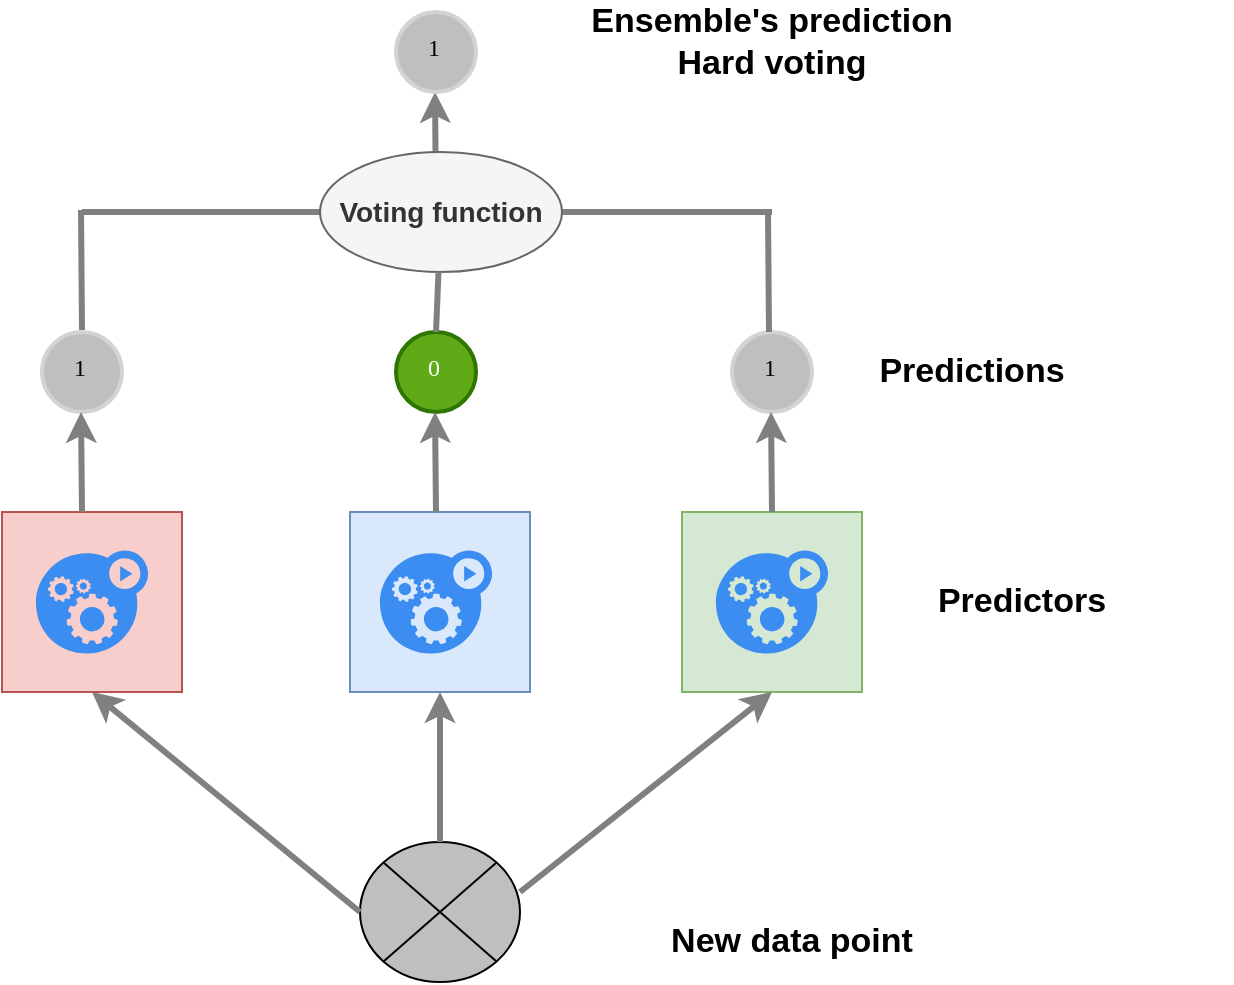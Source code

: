 <mxfile version="20.0.4" type="github">
  <diagram id="omt0cberr9jJtDYbEdg4" name="Page-1">
    <mxGraphModel dx="1209" dy="749" grid="1" gridSize="10" guides="1" tooltips="1" connect="1" arrows="1" fold="1" page="1" pageScale="1" pageWidth="850" pageHeight="1100" math="0" shadow="0">
      <root>
        <mxCell id="0" />
        <mxCell id="1" parent="0" />
        <mxCell id="W479gTMoT60DaLLZqEUJ-1" value="" style="shape=sumEllipse;perimeter=ellipsePerimeter;whiteSpace=wrap;html=1;backgroundOutline=1;fillColor=#BFBFBF;" vertex="1" parent="1">
          <mxGeometry x="339" y="515" width="80" height="70" as="geometry" />
        </mxCell>
        <mxCell id="W479gTMoT60DaLLZqEUJ-2" value="" style="whiteSpace=wrap;html=1;aspect=fixed;fillColor=#f8cecc;strokeColor=#b85450;" vertex="1" parent="1">
          <mxGeometry x="160" y="350" width="90" height="90" as="geometry" />
        </mxCell>
        <mxCell id="W479gTMoT60DaLLZqEUJ-3" value="" style="whiteSpace=wrap;html=1;aspect=fixed;fillColor=#dae8fc;strokeColor=#6c8ebf;" vertex="1" parent="1">
          <mxGeometry x="334" y="350" width="90" height="90" as="geometry" />
        </mxCell>
        <mxCell id="W479gTMoT60DaLLZqEUJ-4" value="" style="whiteSpace=wrap;html=1;aspect=fixed;fillColor=#d5e8d4;strokeColor=#82b366;" vertex="1" parent="1">
          <mxGeometry x="500" y="350" width="90" height="90" as="geometry" />
        </mxCell>
        <mxCell id="W479gTMoT60DaLLZqEUJ-5" value="1" style="ellipse;whiteSpace=wrap;html=1;aspect=fixed;strokeWidth=2;fontFamily=Tahoma;spacingBottom=4;spacingRight=2;strokeColor=#d3d3d3;fillColor=#BFBFBF;" vertex="1" parent="1">
          <mxGeometry x="180" y="260" width="40" height="40" as="geometry" />
        </mxCell>
        <mxCell id="W479gTMoT60DaLLZqEUJ-6" value="0" style="ellipse;whiteSpace=wrap;html=1;aspect=fixed;strokeWidth=2;fontFamily=Tahoma;spacingBottom=4;spacingRight=2;fillColor=#60a917;strokeColor=#2D7600;fontColor=#ffffff;" vertex="1" parent="1">
          <mxGeometry x="357" y="260" width="40" height="40" as="geometry" />
        </mxCell>
        <mxCell id="W479gTMoT60DaLLZqEUJ-7" value="1" style="ellipse;whiteSpace=wrap;html=1;aspect=fixed;strokeWidth=2;fontFamily=Tahoma;spacingBottom=4;spacingRight=2;strokeColor=#d3d3d3;fillColor=#BFBFBF;" vertex="1" parent="1">
          <mxGeometry x="525" y="260" width="40" height="40" as="geometry" />
        </mxCell>
        <mxCell id="W479gTMoT60DaLLZqEUJ-8" value="" style="sketch=0;html=1;aspect=fixed;strokeColor=none;shadow=0;align=center;verticalAlign=top;fillColor=#3B8DF1;shape=mxgraph.gcp2.gear_load" vertex="1" parent="1">
          <mxGeometry x="176.95" y="369.2" width="56.09" height="51.6" as="geometry" />
        </mxCell>
        <mxCell id="W479gTMoT60DaLLZqEUJ-9" value="" style="sketch=0;html=1;aspect=fixed;strokeColor=none;shadow=0;align=center;verticalAlign=top;fillColor=#3B8DF1;shape=mxgraph.gcp2.gear_load" vertex="1" parent="1">
          <mxGeometry x="348.95" y="369.2" width="56.09" height="51.6" as="geometry" />
        </mxCell>
        <mxCell id="W479gTMoT60DaLLZqEUJ-10" value="" style="sketch=0;html=1;aspect=fixed;strokeColor=none;shadow=0;align=center;verticalAlign=top;fillColor=#3B8DF1;shape=mxgraph.gcp2.gear_load" vertex="1" parent="1">
          <mxGeometry x="516.95" y="369.2" width="56.09" height="51.6" as="geometry" />
        </mxCell>
        <mxCell id="W479gTMoT60DaLLZqEUJ-11" value="" style="endArrow=classic;html=1;rounded=0;entryX=0.5;entryY=1;entryDx=0;entryDy=0;strokeWidth=3;strokeColor=#808080;" edge="1" parent="1" target="W479gTMoT60DaLLZqEUJ-4">
          <mxGeometry width="50" height="50" relative="1" as="geometry">
            <mxPoint x="419" y="540" as="sourcePoint" />
            <mxPoint x="469" y="490" as="targetPoint" />
          </mxGeometry>
        </mxCell>
        <mxCell id="W479gTMoT60DaLLZqEUJ-12" value="" style="endArrow=classic;html=1;rounded=0;entryX=0.5;entryY=1;entryDx=0;entryDy=0;strokeWidth=3;strokeColor=#808080;exitX=0.5;exitY=0;exitDx=0;exitDy=0;" edge="1" parent="1" source="W479gTMoT60DaLLZqEUJ-1" target="W479gTMoT60DaLLZqEUJ-3">
          <mxGeometry width="50" height="50" relative="1" as="geometry">
            <mxPoint x="380" y="510" as="sourcePoint" />
            <mxPoint x="488" y="420.8" as="targetPoint" />
          </mxGeometry>
        </mxCell>
        <mxCell id="W479gTMoT60DaLLZqEUJ-13" value="" style="endArrow=classic;html=1;rounded=0;entryX=0.5;entryY=1;entryDx=0;entryDy=0;strokeWidth=3;strokeColor=#808080;exitX=0;exitY=0.5;exitDx=0;exitDy=0;" edge="1" parent="1" source="W479gTMoT60DaLLZqEUJ-1" target="W479gTMoT60DaLLZqEUJ-2">
          <mxGeometry width="50" height="50" relative="1" as="geometry">
            <mxPoint x="208" y="560" as="sourcePoint" />
            <mxPoint x="334" y="460" as="targetPoint" />
          </mxGeometry>
        </mxCell>
        <mxCell id="W479gTMoT60DaLLZqEUJ-14" value="" style="endArrow=classic;html=1;rounded=0;entryX=0.5;entryY=1;entryDx=0;entryDy=0;strokeWidth=3;strokeColor=#808080;" edge="1" parent="1">
          <mxGeometry width="50" height="50" relative="1" as="geometry">
            <mxPoint x="377" y="350" as="sourcePoint" />
            <mxPoint x="376.5" y="300" as="targetPoint" />
          </mxGeometry>
        </mxCell>
        <mxCell id="W479gTMoT60DaLLZqEUJ-15" value="" style="endArrow=classic;html=1;rounded=0;entryX=0.5;entryY=1;entryDx=0;entryDy=0;strokeWidth=3;strokeColor=#808080;" edge="1" parent="1">
          <mxGeometry width="50" height="50" relative="1" as="geometry">
            <mxPoint x="545" y="350" as="sourcePoint" />
            <mxPoint x="544.5" y="300" as="targetPoint" />
          </mxGeometry>
        </mxCell>
        <mxCell id="W479gTMoT60DaLLZqEUJ-16" value="" style="endArrow=classic;html=1;rounded=0;entryX=0.5;entryY=1;entryDx=0;entryDy=0;strokeWidth=3;strokeColor=#808080;" edge="1" parent="1">
          <mxGeometry width="50" height="50" relative="1" as="geometry">
            <mxPoint x="200" y="350" as="sourcePoint" />
            <mxPoint x="199.5" y="300" as="targetPoint" />
          </mxGeometry>
        </mxCell>
        <mxCell id="W479gTMoT60DaLLZqEUJ-18" value="" style="endArrow=none;html=1;strokeColor=#808080;strokeWidth=3;curved=1;" edge="1" parent="1">
          <mxGeometry width="50" height="50" relative="1" as="geometry">
            <mxPoint x="200" y="200" as="sourcePoint" />
            <mxPoint x="380" y="200" as="targetPoint" />
          </mxGeometry>
        </mxCell>
        <mxCell id="W479gTMoT60DaLLZqEUJ-19" value="" style="endArrow=none;html=1;rounded=0;strokeColor=#808080;strokeWidth=3;" edge="1" parent="1">
          <mxGeometry width="50" height="50" relative="1" as="geometry">
            <mxPoint x="375" y="200" as="sourcePoint" />
            <mxPoint x="545" y="200" as="targetPoint" />
          </mxGeometry>
        </mxCell>
        <mxCell id="W479gTMoT60DaLLZqEUJ-20" value="" style="endArrow=classic;html=1;rounded=0;entryX=0.5;entryY=1;entryDx=0;entryDy=0;strokeWidth=3;strokeColor=#808080;" edge="1" parent="1">
          <mxGeometry width="50" height="50" relative="1" as="geometry">
            <mxPoint x="377" y="200" as="sourcePoint" />
            <mxPoint x="376.5" y="140" as="targetPoint" />
          </mxGeometry>
        </mxCell>
        <mxCell id="W479gTMoT60DaLLZqEUJ-21" value="" style="endArrow=none;html=1;strokeColor=#808080;strokeWidth=3;curved=1;exitX=0.5;exitY=0;exitDx=0;exitDy=0;" edge="1" parent="1">
          <mxGeometry width="50" height="50" relative="1" as="geometry">
            <mxPoint x="200" y="259" as="sourcePoint" />
            <mxPoint x="199.5" y="199" as="targetPoint" />
          </mxGeometry>
        </mxCell>
        <mxCell id="W479gTMoT60DaLLZqEUJ-22" value="" style="endArrow=none;html=1;strokeColor=#808080;strokeWidth=3;curved=1;exitX=0.5;exitY=0;exitDx=0;exitDy=0;startArrow=none;" edge="1" parent="1" source="W479gTMoT60DaLLZqEUJ-25">
          <mxGeometry width="50" height="50" relative="1" as="geometry">
            <mxPoint x="377" y="260" as="sourcePoint" />
            <mxPoint x="376.5" y="200" as="targetPoint" />
          </mxGeometry>
        </mxCell>
        <mxCell id="W479gTMoT60DaLLZqEUJ-23" value="" style="endArrow=none;html=1;strokeColor=#808080;strokeWidth=3;curved=1;exitX=0.5;exitY=0;exitDx=0;exitDy=0;" edge="1" parent="1">
          <mxGeometry width="50" height="50" relative="1" as="geometry">
            <mxPoint x="543.5" y="260" as="sourcePoint" />
            <mxPoint x="543" y="200" as="targetPoint" />
          </mxGeometry>
        </mxCell>
        <mxCell id="W479gTMoT60DaLLZqEUJ-24" value="1" style="ellipse;whiteSpace=wrap;html=1;aspect=fixed;strokeWidth=2;fontFamily=Tahoma;spacingBottom=4;spacingRight=2;strokeColor=#d3d3d3;fillColor=#BFBFBF;" vertex="1" parent="1">
          <mxGeometry x="357" y="100" width="40" height="40" as="geometry" />
        </mxCell>
        <mxCell id="W479gTMoT60DaLLZqEUJ-25" value="&lt;font style=&quot;font-size: 14px;&quot;&gt;&lt;b&gt;Voting function&lt;/b&gt;&lt;/font&gt;" style="ellipse;whiteSpace=wrap;html=1;fillColor=#f5f5f5;fontColor=#333333;strokeColor=#666666;" vertex="1" parent="1">
          <mxGeometry x="319" y="170" width="121" height="60" as="geometry" />
        </mxCell>
        <mxCell id="W479gTMoT60DaLLZqEUJ-26" value="" style="endArrow=none;html=1;strokeColor=#808080;strokeWidth=3;curved=1;exitX=0.5;exitY=0;exitDx=0;exitDy=0;" edge="1" parent="1" target="W479gTMoT60DaLLZqEUJ-25">
          <mxGeometry width="50" height="50" relative="1" as="geometry">
            <mxPoint x="377" y="260" as="sourcePoint" />
            <mxPoint x="376.5" y="200" as="targetPoint" />
          </mxGeometry>
        </mxCell>
        <mxCell id="W479gTMoT60DaLLZqEUJ-27" value="&lt;font style=&quot;font-size: 17px;&quot;&gt;&lt;b&gt;Ensemble&#39;s prediction&lt;br&gt;Hard voting&lt;br&gt;&lt;/b&gt;&lt;/font&gt;" style="text;html=1;strokeColor=none;fillColor=none;align=center;verticalAlign=middle;whiteSpace=wrap;rounded=0;fontSize=14;" vertex="1" parent="1">
          <mxGeometry x="440" y="100" width="210" height="30" as="geometry" />
        </mxCell>
        <mxCell id="W479gTMoT60DaLLZqEUJ-28" value="&lt;font style=&quot;font-size: 17px;&quot;&gt;&lt;b&gt;Predictions&lt;br&gt;&lt;/b&gt;&lt;/font&gt;" style="text;html=1;strokeColor=none;fillColor=none;align=center;verticalAlign=middle;whiteSpace=wrap;rounded=0;fontSize=14;" vertex="1" parent="1">
          <mxGeometry x="540" y="265" width="210" height="30" as="geometry" />
        </mxCell>
        <mxCell id="W479gTMoT60DaLLZqEUJ-29" value="&lt;font style=&quot;font-size: 17px;&quot;&gt;&lt;b&gt;Predictors&lt;br&gt;&lt;/b&gt;&lt;/font&gt;" style="text;html=1;strokeColor=none;fillColor=none;align=center;verticalAlign=middle;whiteSpace=wrap;rounded=0;fontSize=14;" vertex="1" parent="1">
          <mxGeometry x="565" y="380" width="210" height="30" as="geometry" />
        </mxCell>
        <mxCell id="W479gTMoT60DaLLZqEUJ-30" value="&lt;font style=&quot;font-size: 17px;&quot;&gt;&lt;b&gt;New data point&lt;br&gt;&lt;/b&gt;&lt;/font&gt;" style="text;html=1;strokeColor=none;fillColor=none;align=center;verticalAlign=middle;whiteSpace=wrap;rounded=0;fontSize=14;" vertex="1" parent="1">
          <mxGeometry x="450" y="550" width="210" height="30" as="geometry" />
        </mxCell>
      </root>
    </mxGraphModel>
  </diagram>
</mxfile>
